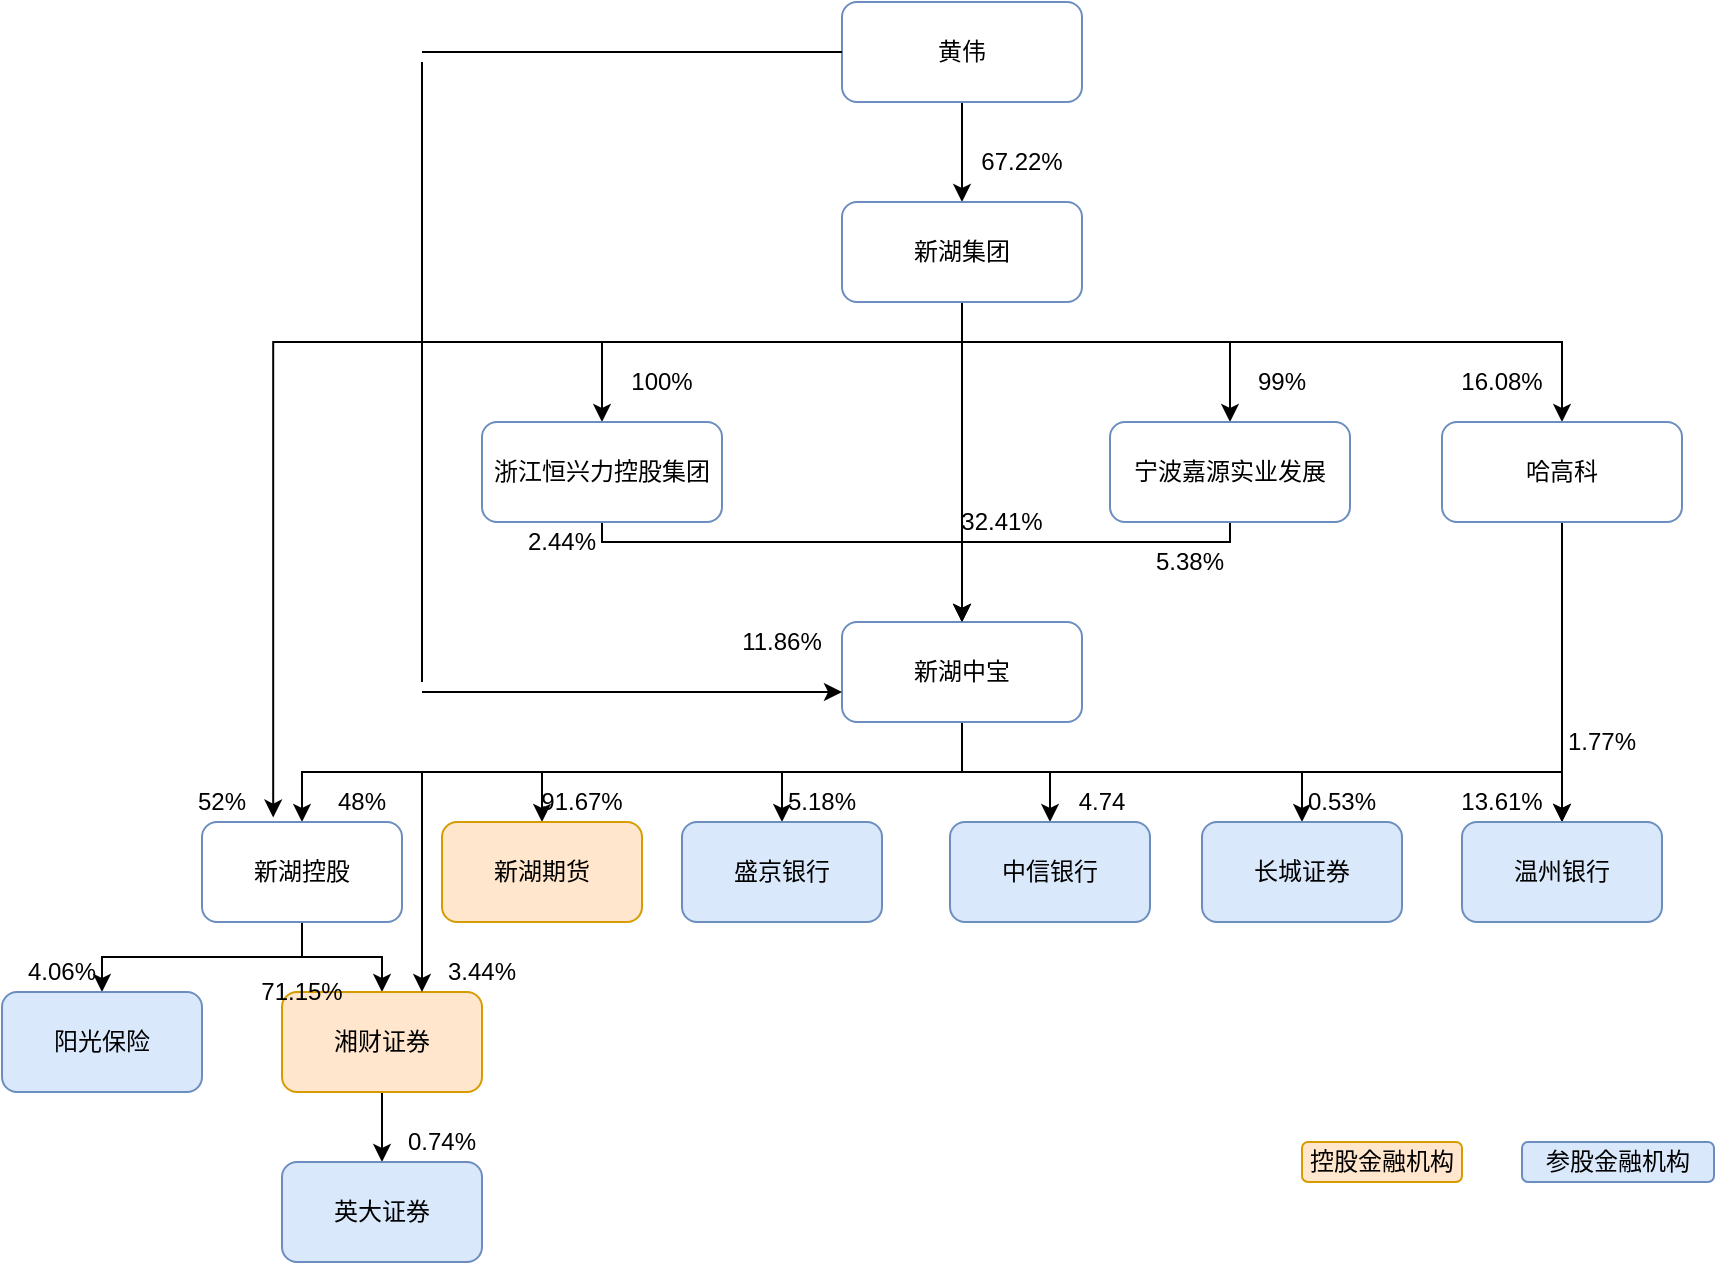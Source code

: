 <mxfile version="14.2.4" type="github">
  <diagram id="BEi8QlhbUOhncj_a0CZb" name="Page-1">
    <mxGraphModel dx="1527" dy="424" grid="1" gridSize="10" guides="1" tooltips="1" connect="1" arrows="1" fold="1" page="1" pageScale="1" pageWidth="827" pageHeight="1169" math="0" shadow="0">
      <root>
        <mxCell id="0" />
        <mxCell id="1" parent="0" />
        <mxCell id="o49pMG66B1GbFX8KVBfg-3" style="edgeStyle=orthogonalEdgeStyle;rounded=0;orthogonalLoop=1;jettySize=auto;html=1;entryX=0.5;entryY=0;entryDx=0;entryDy=0;" edge="1" parent="1" source="o49pMG66B1GbFX8KVBfg-1" target="o49pMG66B1GbFX8KVBfg-2">
          <mxGeometry relative="1" as="geometry" />
        </mxCell>
        <mxCell id="o49pMG66B1GbFX8KVBfg-1" value="黄伟" style="rounded=1;whiteSpace=wrap;html=1;strokeColor=#6c8ebf;fillColor=none;" vertex="1" parent="1">
          <mxGeometry x="350" y="90" width="120" height="50" as="geometry" />
        </mxCell>
        <mxCell id="o49pMG66B1GbFX8KVBfg-14" style="edgeStyle=orthogonalEdgeStyle;rounded=0;orthogonalLoop=1;jettySize=auto;html=1;entryX=0.5;entryY=0;entryDx=0;entryDy=0;" edge="1" parent="1" source="o49pMG66B1GbFX8KVBfg-2" target="o49pMG66B1GbFX8KVBfg-11">
          <mxGeometry relative="1" as="geometry">
            <Array as="points">
              <mxPoint x="410" y="260" />
              <mxPoint x="710" y="260" />
            </Array>
          </mxGeometry>
        </mxCell>
        <mxCell id="o49pMG66B1GbFX8KVBfg-15" style="edgeStyle=orthogonalEdgeStyle;rounded=0;orthogonalLoop=1;jettySize=auto;html=1;entryX=0.5;entryY=0;entryDx=0;entryDy=0;" edge="1" parent="1" source="o49pMG66B1GbFX8KVBfg-2" target="o49pMG66B1GbFX8KVBfg-12">
          <mxGeometry relative="1" as="geometry">
            <Array as="points">
              <mxPoint x="410" y="260" />
              <mxPoint x="544" y="260" />
            </Array>
          </mxGeometry>
        </mxCell>
        <mxCell id="o49pMG66B1GbFX8KVBfg-16" style="edgeStyle=orthogonalEdgeStyle;rounded=0;orthogonalLoop=1;jettySize=auto;html=1;entryX=0.5;entryY=0;entryDx=0;entryDy=0;" edge="1" parent="1" source="o49pMG66B1GbFX8KVBfg-2" target="o49pMG66B1GbFX8KVBfg-9">
          <mxGeometry relative="1" as="geometry">
            <Array as="points">
              <mxPoint x="410" y="260" />
              <mxPoint x="230" y="260" />
            </Array>
          </mxGeometry>
        </mxCell>
        <mxCell id="o49pMG66B1GbFX8KVBfg-20" style="edgeStyle=orthogonalEdgeStyle;rounded=0;orthogonalLoop=1;jettySize=auto;html=1;entryX=0.5;entryY=0;entryDx=0;entryDy=0;" edge="1" parent="1" source="o49pMG66B1GbFX8KVBfg-2" target="o49pMG66B1GbFX8KVBfg-10">
          <mxGeometry relative="1" as="geometry" />
        </mxCell>
        <mxCell id="o49pMG66B1GbFX8KVBfg-54" style="edgeStyle=elbowEdgeStyle;rounded=0;orthogonalLoop=1;jettySize=auto;elbow=vertical;html=1;entryX=0.356;entryY=-0.044;entryDx=0;entryDy=0;entryPerimeter=0;" edge="1" parent="1" source="o49pMG66B1GbFX8KVBfg-2" target="o49pMG66B1GbFX8KVBfg-38">
          <mxGeometry relative="1" as="geometry">
            <Array as="points">
              <mxPoint x="170" y="260" />
            </Array>
          </mxGeometry>
        </mxCell>
        <mxCell id="o49pMG66B1GbFX8KVBfg-2" value="新湖集团" style="rounded=1;whiteSpace=wrap;html=1;strokeColor=#6c8ebf;gradientColor=#ffffff;fillColor=none;" vertex="1" parent="1">
          <mxGeometry x="350" y="190" width="120" height="50" as="geometry" />
        </mxCell>
        <mxCell id="o49pMG66B1GbFX8KVBfg-4" value="67.22%" style="text;html=1;strokeColor=none;fillColor=none;align=center;verticalAlign=middle;whiteSpace=wrap;rounded=0;" vertex="1" parent="1">
          <mxGeometry x="420" y="160" width="40" height="20" as="geometry" />
        </mxCell>
        <mxCell id="o49pMG66B1GbFX8KVBfg-21" style="edgeStyle=orthogonalEdgeStyle;rounded=0;orthogonalLoop=1;jettySize=auto;html=1;entryX=0.5;entryY=0;entryDx=0;entryDy=0;" edge="1" parent="1" source="o49pMG66B1GbFX8KVBfg-9" target="o49pMG66B1GbFX8KVBfg-10">
          <mxGeometry relative="1" as="geometry">
            <Array as="points">
              <mxPoint x="230" y="360" />
              <mxPoint x="410" y="360" />
            </Array>
          </mxGeometry>
        </mxCell>
        <mxCell id="o49pMG66B1GbFX8KVBfg-9" value="浙江恒兴力控股集团" style="rounded=1;whiteSpace=wrap;html=1;strokeColor=#6c8ebf;gradientColor=#ffffff;fillColor=none;" vertex="1" parent="1">
          <mxGeometry x="170" y="300" width="120" height="50" as="geometry" />
        </mxCell>
        <mxCell id="o49pMG66B1GbFX8KVBfg-48" style="edgeStyle=elbowEdgeStyle;rounded=0;orthogonalLoop=1;jettySize=auto;elbow=vertical;html=1;entryX=0.5;entryY=0;entryDx=0;entryDy=0;" edge="1" parent="1" source="o49pMG66B1GbFX8KVBfg-10" target="o49pMG66B1GbFX8KVBfg-39">
          <mxGeometry relative="1" as="geometry" />
        </mxCell>
        <mxCell id="o49pMG66B1GbFX8KVBfg-49" style="edgeStyle=elbowEdgeStyle;rounded=0;orthogonalLoop=1;jettySize=auto;elbow=vertical;html=1;entryX=0.5;entryY=0;entryDx=0;entryDy=0;" edge="1" parent="1" source="o49pMG66B1GbFX8KVBfg-10" target="o49pMG66B1GbFX8KVBfg-42">
          <mxGeometry relative="1" as="geometry" />
        </mxCell>
        <mxCell id="o49pMG66B1GbFX8KVBfg-50" style="edgeStyle=elbowEdgeStyle;rounded=0;orthogonalLoop=1;jettySize=auto;elbow=vertical;html=1;entryX=0.5;entryY=0;entryDx=0;entryDy=0;" edge="1" parent="1" source="o49pMG66B1GbFX8KVBfg-10" target="o49pMG66B1GbFX8KVBfg-45">
          <mxGeometry relative="1" as="geometry" />
        </mxCell>
        <mxCell id="o49pMG66B1GbFX8KVBfg-51" style="edgeStyle=elbowEdgeStyle;rounded=0;orthogonalLoop=1;jettySize=auto;elbow=vertical;html=1;" edge="1" parent="1" source="o49pMG66B1GbFX8KVBfg-10" target="o49pMG66B1GbFX8KVBfg-38">
          <mxGeometry relative="1" as="geometry" />
        </mxCell>
        <mxCell id="o49pMG66B1GbFX8KVBfg-52" style="edgeStyle=elbowEdgeStyle;rounded=0;orthogonalLoop=1;jettySize=auto;elbow=vertical;html=1;" edge="1" parent="1" source="o49pMG66B1GbFX8KVBfg-10" target="o49pMG66B1GbFX8KVBfg-43">
          <mxGeometry relative="1" as="geometry" />
        </mxCell>
        <mxCell id="o49pMG66B1GbFX8KVBfg-53" style="edgeStyle=elbowEdgeStyle;rounded=0;orthogonalLoop=1;jettySize=auto;elbow=vertical;html=1;entryX=0.5;entryY=0;entryDx=0;entryDy=0;" edge="1" parent="1" source="o49pMG66B1GbFX8KVBfg-10" target="o49pMG66B1GbFX8KVBfg-44">
          <mxGeometry relative="1" as="geometry" />
        </mxCell>
        <mxCell id="o49pMG66B1GbFX8KVBfg-10" value="新湖中宝" style="rounded=1;whiteSpace=wrap;html=1;strokeColor=#6c8ebf;gradientColor=#ffffff;fillColor=none;" vertex="1" parent="1">
          <mxGeometry x="350" y="400" width="120" height="50" as="geometry" />
        </mxCell>
        <mxCell id="o49pMG66B1GbFX8KVBfg-63" style="edgeStyle=elbowEdgeStyle;rounded=0;orthogonalLoop=1;jettySize=auto;elbow=vertical;html=1;entryX=0.5;entryY=0;entryDx=0;entryDy=0;" edge="1" parent="1" source="o49pMG66B1GbFX8KVBfg-11" target="o49pMG66B1GbFX8KVBfg-39">
          <mxGeometry relative="1" as="geometry" />
        </mxCell>
        <mxCell id="o49pMG66B1GbFX8KVBfg-11" value="哈高科" style="rounded=1;whiteSpace=wrap;html=1;strokeColor=#6c8ebf;gradientColor=#ffffff;fillColor=none;" vertex="1" parent="1">
          <mxGeometry x="650" y="300" width="120" height="50" as="geometry" />
        </mxCell>
        <mxCell id="o49pMG66B1GbFX8KVBfg-22" style="edgeStyle=orthogonalEdgeStyle;rounded=0;orthogonalLoop=1;jettySize=auto;html=1;entryX=0.5;entryY=0;entryDx=0;entryDy=0;" edge="1" parent="1" source="o49pMG66B1GbFX8KVBfg-12" target="o49pMG66B1GbFX8KVBfg-10">
          <mxGeometry relative="1" as="geometry">
            <Array as="points">
              <mxPoint x="544" y="360" />
              <mxPoint x="410" y="360" />
            </Array>
          </mxGeometry>
        </mxCell>
        <mxCell id="o49pMG66B1GbFX8KVBfg-12" value="宁波嘉源实业发展" style="rounded=1;whiteSpace=wrap;html=1;strokeColor=#6c8ebf;gradientColor=#ffffff;fillColor=none;" vertex="1" parent="1">
          <mxGeometry x="484" y="300" width="120" height="50" as="geometry" />
        </mxCell>
        <mxCell id="o49pMG66B1GbFX8KVBfg-17" value="100%" style="text;html=1;strokeColor=none;fillColor=none;align=center;verticalAlign=middle;whiteSpace=wrap;rounded=0;" vertex="1" parent="1">
          <mxGeometry x="240" y="270" width="40" height="20" as="geometry" />
        </mxCell>
        <mxCell id="o49pMG66B1GbFX8KVBfg-18" value="99%" style="text;html=1;strokeColor=none;fillColor=none;align=center;verticalAlign=middle;whiteSpace=wrap;rounded=0;" vertex="1" parent="1">
          <mxGeometry x="550" y="270" width="40" height="20" as="geometry" />
        </mxCell>
        <mxCell id="o49pMG66B1GbFX8KVBfg-19" value="16.08%" style="text;html=1;strokeColor=none;fillColor=none;align=center;verticalAlign=middle;whiteSpace=wrap;rounded=0;" vertex="1" parent="1">
          <mxGeometry x="660" y="270" width="40" height="20" as="geometry" />
        </mxCell>
        <mxCell id="o49pMG66B1GbFX8KVBfg-24" value="2.44%" style="text;html=1;strokeColor=none;fillColor=none;align=center;verticalAlign=middle;whiteSpace=wrap;rounded=0;" vertex="1" parent="1">
          <mxGeometry x="190" y="350" width="40" height="20" as="geometry" />
        </mxCell>
        <mxCell id="o49pMG66B1GbFX8KVBfg-25" value="32.41%" style="text;html=1;strokeColor=none;fillColor=none;align=center;verticalAlign=middle;whiteSpace=wrap;rounded=0;" vertex="1" parent="1">
          <mxGeometry x="410" y="340" width="40" height="20" as="geometry" />
        </mxCell>
        <mxCell id="o49pMG66B1GbFX8KVBfg-27" value="5.38%" style="text;html=1;strokeColor=none;fillColor=none;align=center;verticalAlign=middle;whiteSpace=wrap;rounded=0;" vertex="1" parent="1">
          <mxGeometry x="504" y="360" width="40" height="20" as="geometry" />
        </mxCell>
        <mxCell id="o49pMG66B1GbFX8KVBfg-33" value="" style="endArrow=none;html=1;entryX=0;entryY=0.5;entryDx=0;entryDy=0;" edge="1" parent="1" target="o49pMG66B1GbFX8KVBfg-1">
          <mxGeometry width="50" height="50" relative="1" as="geometry">
            <mxPoint x="140" y="115" as="sourcePoint" />
            <mxPoint x="280" y="120" as="targetPoint" />
          </mxGeometry>
        </mxCell>
        <mxCell id="o49pMG66B1GbFX8KVBfg-37" value="11.86%" style="text;html=1;strokeColor=none;fillColor=none;align=center;verticalAlign=middle;whiteSpace=wrap;rounded=0;" vertex="1" parent="1">
          <mxGeometry x="300" y="400" width="40" height="20" as="geometry" />
        </mxCell>
        <mxCell id="o49pMG66B1GbFX8KVBfg-67" style="edgeStyle=elbowEdgeStyle;rounded=0;orthogonalLoop=1;jettySize=auto;elbow=vertical;html=1;exitX=0.5;exitY=1;exitDx=0;exitDy=0;entryX=0.5;entryY=0;entryDx=0;entryDy=0;" edge="1" parent="1" source="o49pMG66B1GbFX8KVBfg-38" target="o49pMG66B1GbFX8KVBfg-65">
          <mxGeometry relative="1" as="geometry" />
        </mxCell>
        <mxCell id="o49pMG66B1GbFX8KVBfg-68" style="edgeStyle=elbowEdgeStyle;rounded=0;orthogonalLoop=1;jettySize=auto;elbow=vertical;html=1;entryX=0.5;entryY=0;entryDx=0;entryDy=0;" edge="1" parent="1" source="o49pMG66B1GbFX8KVBfg-38" target="o49pMG66B1GbFX8KVBfg-66">
          <mxGeometry relative="1" as="geometry" />
        </mxCell>
        <mxCell id="o49pMG66B1GbFX8KVBfg-38" value="新湖控股" style="rounded=1;whiteSpace=wrap;html=1;strokeColor=#6c8ebf;gradientColor=#ffffff;fillColor=none;" vertex="1" parent="1">
          <mxGeometry x="30" y="500" width="100" height="50" as="geometry" />
        </mxCell>
        <mxCell id="o49pMG66B1GbFX8KVBfg-39" value="温州银行" style="rounded=1;whiteSpace=wrap;html=1;strokeColor=#6c8ebf;fillColor=#dae8fc;" vertex="1" parent="1">
          <mxGeometry x="660" y="500" width="100" height="50" as="geometry" />
        </mxCell>
        <mxCell id="o49pMG66B1GbFX8KVBfg-42" value="长城证券" style="rounded=1;whiteSpace=wrap;html=1;strokeColor=#6c8ebf;fillColor=#dae8fc;" vertex="1" parent="1">
          <mxGeometry x="530" y="500" width="100" height="50" as="geometry" />
        </mxCell>
        <mxCell id="o49pMG66B1GbFX8KVBfg-43" value="新湖期货" style="rounded=1;whiteSpace=wrap;html=1;strokeColor=#d79b00;fillColor=#ffe6cc;" vertex="1" parent="1">
          <mxGeometry x="150" y="500" width="100" height="50" as="geometry" />
        </mxCell>
        <mxCell id="o49pMG66B1GbFX8KVBfg-44" value="盛京银行" style="rounded=1;whiteSpace=wrap;html=1;strokeColor=#6c8ebf;fillColor=#dae8fc;" vertex="1" parent="1">
          <mxGeometry x="270" y="500" width="100" height="50" as="geometry" />
        </mxCell>
        <mxCell id="o49pMG66B1GbFX8KVBfg-45" value="中信银行" style="rounded=1;whiteSpace=wrap;html=1;strokeColor=#6c8ebf;fillColor=#dae8fc;" vertex="1" parent="1">
          <mxGeometry x="404" y="500" width="100" height="50" as="geometry" />
        </mxCell>
        <mxCell id="o49pMG66B1GbFX8KVBfg-46" value="" style="endArrow=none;html=1;" edge="1" parent="1">
          <mxGeometry width="50" height="50" relative="1" as="geometry">
            <mxPoint x="140" y="430" as="sourcePoint" />
            <mxPoint x="140" y="120" as="targetPoint" />
          </mxGeometry>
        </mxCell>
        <mxCell id="o49pMG66B1GbFX8KVBfg-47" value="" style="endArrow=classic;html=1;" edge="1" parent="1">
          <mxGeometry width="50" height="50" relative="1" as="geometry">
            <mxPoint x="140" y="435" as="sourcePoint" />
            <mxPoint x="350" y="435" as="targetPoint" />
          </mxGeometry>
        </mxCell>
        <mxCell id="o49pMG66B1GbFX8KVBfg-55" value="52%" style="text;html=1;strokeColor=none;fillColor=none;align=center;verticalAlign=middle;whiteSpace=wrap;rounded=0;" vertex="1" parent="1">
          <mxGeometry x="20" y="480" width="40" height="20" as="geometry" />
        </mxCell>
        <mxCell id="o49pMG66B1GbFX8KVBfg-56" value="48%" style="text;html=1;strokeColor=none;fillColor=none;align=center;verticalAlign=middle;whiteSpace=wrap;rounded=0;" vertex="1" parent="1">
          <mxGeometry x="90" y="480" width="40" height="20" as="geometry" />
        </mxCell>
        <mxCell id="o49pMG66B1GbFX8KVBfg-57" value="91.67%" style="text;html=1;strokeColor=none;fillColor=none;align=center;verticalAlign=middle;whiteSpace=wrap;rounded=0;" vertex="1" parent="1">
          <mxGeometry x="200" y="480" width="40" height="20" as="geometry" />
        </mxCell>
        <mxCell id="o49pMG66B1GbFX8KVBfg-59" value="5.18%" style="text;html=1;strokeColor=none;fillColor=none;align=center;verticalAlign=middle;whiteSpace=wrap;rounded=0;" vertex="1" parent="1">
          <mxGeometry x="320" y="480" width="40" height="20" as="geometry" />
        </mxCell>
        <mxCell id="o49pMG66B1GbFX8KVBfg-60" value="4.74" style="text;html=1;strokeColor=none;fillColor=none;align=center;verticalAlign=middle;whiteSpace=wrap;rounded=0;" vertex="1" parent="1">
          <mxGeometry x="460" y="480" width="40" height="20" as="geometry" />
        </mxCell>
        <mxCell id="o49pMG66B1GbFX8KVBfg-61" value="0.53%" style="text;html=1;strokeColor=none;fillColor=none;align=center;verticalAlign=middle;whiteSpace=wrap;rounded=0;" vertex="1" parent="1">
          <mxGeometry x="580" y="480" width="40" height="20" as="geometry" />
        </mxCell>
        <mxCell id="o49pMG66B1GbFX8KVBfg-62" value="13.61%" style="text;html=1;strokeColor=none;fillColor=none;align=center;verticalAlign=middle;whiteSpace=wrap;rounded=0;" vertex="1" parent="1">
          <mxGeometry x="660" y="480" width="40" height="20" as="geometry" />
        </mxCell>
        <mxCell id="o49pMG66B1GbFX8KVBfg-64" value="1.77%" style="text;html=1;strokeColor=none;fillColor=none;align=center;verticalAlign=middle;whiteSpace=wrap;rounded=0;" vertex="1" parent="1">
          <mxGeometry x="710" y="450" width="40" height="20" as="geometry" />
        </mxCell>
        <mxCell id="o49pMG66B1GbFX8KVBfg-65" value="阳光保险" style="rounded=1;whiteSpace=wrap;html=1;strokeColor=#6c8ebf;fillColor=#dae8fc;" vertex="1" parent="1">
          <mxGeometry x="-70" y="585" width="100" height="50" as="geometry" />
        </mxCell>
        <mxCell id="o49pMG66B1GbFX8KVBfg-79" style="edgeStyle=elbowEdgeStyle;rounded=0;orthogonalLoop=1;jettySize=auto;elbow=vertical;html=1;entryX=0.5;entryY=0;entryDx=0;entryDy=0;" edge="1" parent="1" source="o49pMG66B1GbFX8KVBfg-66" target="o49pMG66B1GbFX8KVBfg-78">
          <mxGeometry relative="1" as="geometry" />
        </mxCell>
        <mxCell id="o49pMG66B1GbFX8KVBfg-66" value="湘财证券" style="rounded=1;whiteSpace=wrap;html=1;strokeColor=#d79b00;fillColor=#ffe6cc;" vertex="1" parent="1">
          <mxGeometry x="70" y="585" width="100" height="50" as="geometry" />
        </mxCell>
        <mxCell id="o49pMG66B1GbFX8KVBfg-69" value="4.06%" style="text;html=1;strokeColor=none;fillColor=none;align=center;verticalAlign=middle;whiteSpace=wrap;rounded=0;" vertex="1" parent="1">
          <mxGeometry x="-60" y="565" width="40" height="20" as="geometry" />
        </mxCell>
        <mxCell id="o49pMG66B1GbFX8KVBfg-70" value="71.15%" style="text;html=1;strokeColor=none;fillColor=none;align=center;verticalAlign=middle;whiteSpace=wrap;rounded=0;" vertex="1" parent="1">
          <mxGeometry x="60" y="575" width="40" height="20" as="geometry" />
        </mxCell>
        <mxCell id="o49pMG66B1GbFX8KVBfg-75" value="" style="endArrow=classic;html=1;" edge="1" parent="1">
          <mxGeometry width="50" height="50" relative="1" as="geometry">
            <mxPoint x="140" y="475" as="sourcePoint" />
            <mxPoint x="140" y="585" as="targetPoint" />
          </mxGeometry>
        </mxCell>
        <mxCell id="o49pMG66B1GbFX8KVBfg-76" value="3.44%" style="text;html=1;strokeColor=none;fillColor=none;align=center;verticalAlign=middle;whiteSpace=wrap;rounded=0;" vertex="1" parent="1">
          <mxGeometry x="150" y="565" width="40" height="20" as="geometry" />
        </mxCell>
        <mxCell id="o49pMG66B1GbFX8KVBfg-78" value="英大证券" style="rounded=1;whiteSpace=wrap;html=1;strokeColor=#6c8ebf;fillColor=#dae8fc;" vertex="1" parent="1">
          <mxGeometry x="70" y="670" width="100" height="50" as="geometry" />
        </mxCell>
        <mxCell id="o49pMG66B1GbFX8KVBfg-80" value="0.74%" style="text;html=1;strokeColor=none;fillColor=none;align=center;verticalAlign=middle;whiteSpace=wrap;rounded=0;" vertex="1" parent="1">
          <mxGeometry x="130" y="650" width="40" height="20" as="geometry" />
        </mxCell>
        <mxCell id="o49pMG66B1GbFX8KVBfg-81" value="控股金融机构" style="rounded=1;whiteSpace=wrap;html=1;fillColor=#ffe6cc;strokeColor=#d79b00;" vertex="1" parent="1">
          <mxGeometry x="580" y="660" width="80" height="20" as="geometry" />
        </mxCell>
        <mxCell id="o49pMG66B1GbFX8KVBfg-82" value="参股金融机构" style="rounded=1;whiteSpace=wrap;html=1;fillColor=#dae8fc;strokeColor=#6c8ebf;" vertex="1" parent="1">
          <mxGeometry x="690" y="660" width="96" height="20" as="geometry" />
        </mxCell>
      </root>
    </mxGraphModel>
  </diagram>
</mxfile>
